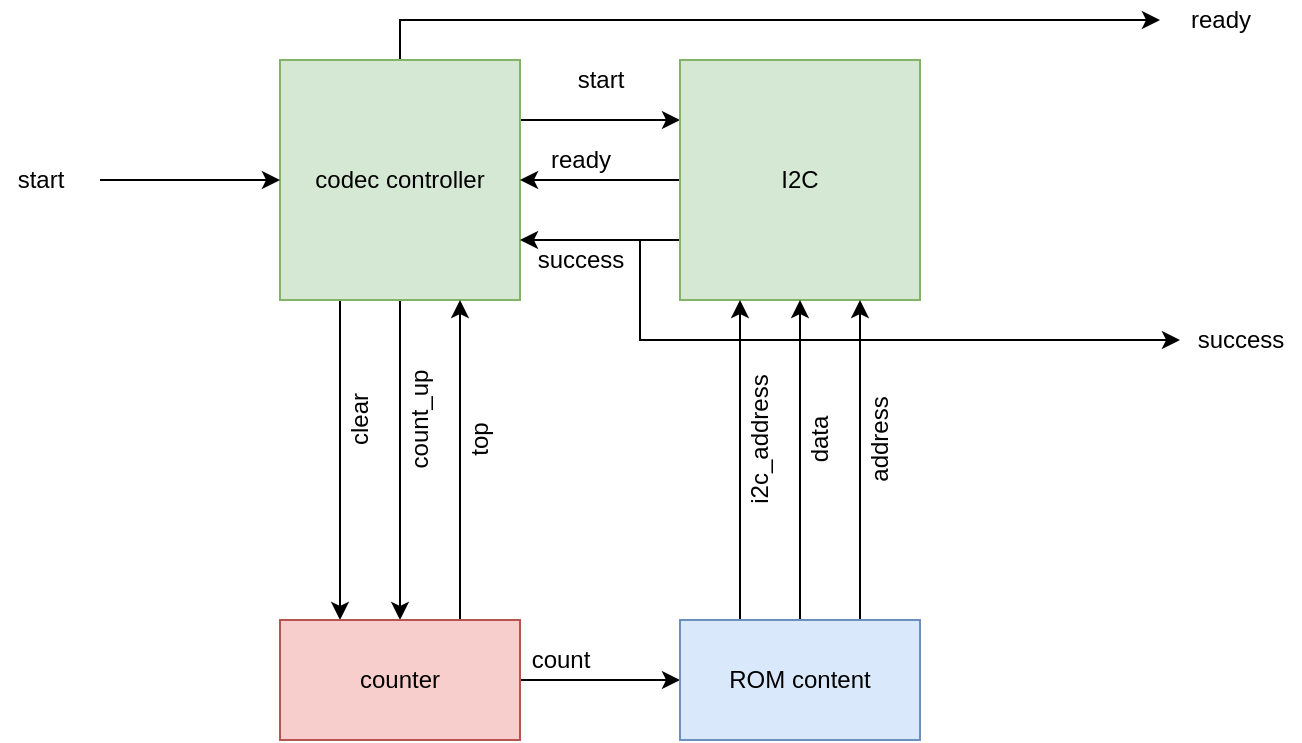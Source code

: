 <mxfile version="16.1.2" type="device"><diagram id="8pxJPjyK1bMgmETMtO_E" name="Page-1"><mxGraphModel dx="981" dy="597" grid="1" gridSize="10" guides="1" tooltips="1" connect="1" arrows="1" fold="1" page="1" pageScale="1" pageWidth="1169" pageHeight="1654" math="0" shadow="0"><root><mxCell id="0"/><mxCell id="1" parent="0"/><mxCell id="UncC0Qr2XCm44Ao4AYFt-6" style="edgeStyle=orthogonalEdgeStyle;rounded=0;orthogonalLoop=1;jettySize=auto;html=1;exitX=0.5;exitY=1;exitDx=0;exitDy=0;entryX=0.5;entryY=0;entryDx=0;entryDy=0;" edge="1" parent="1" source="UncC0Qr2XCm44Ao4AYFt-1" target="UncC0Qr2XCm44Ao4AYFt-3"><mxGeometry relative="1" as="geometry"/></mxCell><mxCell id="UncC0Qr2XCm44Ao4AYFt-7" style="edgeStyle=orthogonalEdgeStyle;rounded=0;orthogonalLoop=1;jettySize=auto;html=1;exitX=1;exitY=0.25;exitDx=0;exitDy=0;entryX=0;entryY=0.25;entryDx=0;entryDy=0;" edge="1" parent="1" source="UncC0Qr2XCm44Ao4AYFt-1" target="UncC0Qr2XCm44Ao4AYFt-2"><mxGeometry relative="1" as="geometry"/></mxCell><mxCell id="UncC0Qr2XCm44Ao4AYFt-21" style="edgeStyle=orthogonalEdgeStyle;rounded=0;orthogonalLoop=1;jettySize=auto;html=1;exitX=0.25;exitY=1;exitDx=0;exitDy=0;entryX=0.25;entryY=0;entryDx=0;entryDy=0;" edge="1" parent="1" source="UncC0Qr2XCm44Ao4AYFt-1" target="UncC0Qr2XCm44Ao4AYFt-3"><mxGeometry relative="1" as="geometry"/></mxCell><mxCell id="UncC0Qr2XCm44Ao4AYFt-27" style="edgeStyle=orthogonalEdgeStyle;rounded=0;orthogonalLoop=1;jettySize=auto;html=1;exitX=0.5;exitY=0;exitDx=0;exitDy=0;" edge="1" parent="1" source="UncC0Qr2XCm44Ao4AYFt-1"><mxGeometry relative="1" as="geometry"><mxPoint x="920" y="100" as="targetPoint"/><Array as="points"><mxPoint x="540" y="100"/></Array></mxGeometry></mxCell><mxCell id="UncC0Qr2XCm44Ao4AYFt-1" value="codec controller" style="whiteSpace=wrap;html=1;aspect=fixed;fillColor=#d5e8d4;strokeColor=#82b366;" vertex="1" parent="1"><mxGeometry x="480" y="120" width="120" height="120" as="geometry"/></mxCell><mxCell id="UncC0Qr2XCm44Ao4AYFt-8" style="edgeStyle=orthogonalEdgeStyle;rounded=0;orthogonalLoop=1;jettySize=auto;html=1;exitX=0;exitY=0.5;exitDx=0;exitDy=0;entryX=1;entryY=0.5;entryDx=0;entryDy=0;" edge="1" parent="1" source="UncC0Qr2XCm44Ao4AYFt-2" target="UncC0Qr2XCm44Ao4AYFt-1"><mxGeometry relative="1" as="geometry"/></mxCell><mxCell id="UncC0Qr2XCm44Ao4AYFt-9" style="edgeStyle=orthogonalEdgeStyle;rounded=0;orthogonalLoop=1;jettySize=auto;html=1;exitX=0;exitY=0.75;exitDx=0;exitDy=0;entryX=1;entryY=0.75;entryDx=0;entryDy=0;" edge="1" parent="1" source="UncC0Qr2XCm44Ao4AYFt-2" target="UncC0Qr2XCm44Ao4AYFt-1"><mxGeometry relative="1" as="geometry"/></mxCell><mxCell id="UncC0Qr2XCm44Ao4AYFt-33" style="edgeStyle=orthogonalEdgeStyle;rounded=0;orthogonalLoop=1;jettySize=auto;html=1;exitX=0;exitY=0.75;exitDx=0;exitDy=0;" edge="1" parent="1" source="UncC0Qr2XCm44Ao4AYFt-2"><mxGeometry relative="1" as="geometry"><mxPoint x="930" y="260" as="targetPoint"/><Array as="points"><mxPoint x="660" y="210"/><mxPoint x="660" y="260"/></Array></mxGeometry></mxCell><mxCell id="UncC0Qr2XCm44Ao4AYFt-2" value="I2C&lt;br&gt;" style="whiteSpace=wrap;html=1;aspect=fixed;fillColor=#d5e8d4;strokeColor=#82b366;" vertex="1" parent="1"><mxGeometry x="680" y="120" width="120" height="120" as="geometry"/></mxCell><mxCell id="UncC0Qr2XCm44Ao4AYFt-17" style="edgeStyle=orthogonalEdgeStyle;rounded=0;orthogonalLoop=1;jettySize=auto;html=1;exitX=1;exitY=0.5;exitDx=0;exitDy=0;entryX=0;entryY=0.5;entryDx=0;entryDy=0;" edge="1" parent="1" source="UncC0Qr2XCm44Ao4AYFt-3" target="UncC0Qr2XCm44Ao4AYFt-4"><mxGeometry relative="1" as="geometry"/></mxCell><mxCell id="UncC0Qr2XCm44Ao4AYFt-25" style="edgeStyle=orthogonalEdgeStyle;rounded=0;orthogonalLoop=1;jettySize=auto;html=1;exitX=0.75;exitY=0;exitDx=0;exitDy=0;entryX=0.75;entryY=1;entryDx=0;entryDy=0;" edge="1" parent="1" source="UncC0Qr2XCm44Ao4AYFt-3" target="UncC0Qr2XCm44Ao4AYFt-1"><mxGeometry relative="1" as="geometry"/></mxCell><mxCell id="UncC0Qr2XCm44Ao4AYFt-3" value="counter" style="rounded=0;whiteSpace=wrap;html=1;fillColor=#f8cecc;strokeColor=#b85450;" vertex="1" parent="1"><mxGeometry x="480" y="400" width="120" height="60" as="geometry"/></mxCell><mxCell id="UncC0Qr2XCm44Ao4AYFt-13" style="edgeStyle=orthogonalEdgeStyle;rounded=0;orthogonalLoop=1;jettySize=auto;html=1;exitX=0.5;exitY=0;exitDx=0;exitDy=0;entryX=0.5;entryY=1;entryDx=0;entryDy=0;" edge="1" parent="1" source="UncC0Qr2XCm44Ao4AYFt-4" target="UncC0Qr2XCm44Ao4AYFt-2"><mxGeometry relative="1" as="geometry"/></mxCell><mxCell id="UncC0Qr2XCm44Ao4AYFt-14" style="edgeStyle=orthogonalEdgeStyle;rounded=0;orthogonalLoop=1;jettySize=auto;html=1;exitX=0.75;exitY=0;exitDx=0;exitDy=0;entryX=0.75;entryY=1;entryDx=0;entryDy=0;" edge="1" parent="1" source="UncC0Qr2XCm44Ao4AYFt-4" target="UncC0Qr2XCm44Ao4AYFt-2"><mxGeometry relative="1" as="geometry"/></mxCell><mxCell id="UncC0Qr2XCm44Ao4AYFt-18" style="edgeStyle=orthogonalEdgeStyle;rounded=0;orthogonalLoop=1;jettySize=auto;html=1;exitX=0.25;exitY=0;exitDx=0;exitDy=0;entryX=0.25;entryY=1;entryDx=0;entryDy=0;" edge="1" parent="1" source="UncC0Qr2XCm44Ao4AYFt-4" target="UncC0Qr2XCm44Ao4AYFt-2"><mxGeometry relative="1" as="geometry"/></mxCell><mxCell id="UncC0Qr2XCm44Ao4AYFt-4" value="ROM content" style="rounded=0;whiteSpace=wrap;html=1;fillColor=#dae8fc;strokeColor=#6c8ebf;" vertex="1" parent="1"><mxGeometry x="680" y="400" width="120" height="60" as="geometry"/></mxCell><mxCell id="UncC0Qr2XCm44Ao4AYFt-10" value="success" style="text;html=1;align=center;verticalAlign=middle;resizable=0;points=[];autosize=1;strokeColor=none;fillColor=none;" vertex="1" parent="1"><mxGeometry x="600" y="210" width="60" height="20" as="geometry"/></mxCell><mxCell id="UncC0Qr2XCm44Ao4AYFt-11" value="ready" style="text;html=1;align=center;verticalAlign=middle;resizable=0;points=[];autosize=1;strokeColor=none;fillColor=none;" vertex="1" parent="1"><mxGeometry x="605" y="160" width="50" height="20" as="geometry"/></mxCell><mxCell id="UncC0Qr2XCm44Ao4AYFt-12" value="start" style="text;html=1;align=center;verticalAlign=middle;resizable=0;points=[];autosize=1;strokeColor=none;fillColor=none;" vertex="1" parent="1"><mxGeometry x="620" y="120" width="40" height="20" as="geometry"/></mxCell><mxCell id="UncC0Qr2XCm44Ao4AYFt-15" value="address" style="text;html=1;align=center;verticalAlign=middle;resizable=0;points=[];autosize=1;strokeColor=none;fillColor=none;rotation=-90;" vertex="1" parent="1"><mxGeometry x="750" y="300" width="60" height="20" as="geometry"/></mxCell><mxCell id="UncC0Qr2XCm44Ao4AYFt-16" value="data" style="text;html=1;align=center;verticalAlign=middle;resizable=0;points=[];autosize=1;strokeColor=none;fillColor=none;rotation=-90;" vertex="1" parent="1"><mxGeometry x="730" y="300" width="40" height="20" as="geometry"/></mxCell><mxCell id="UncC0Qr2XCm44Ao4AYFt-19" value="i2c_address" style="text;html=1;align=center;verticalAlign=middle;resizable=0;points=[];autosize=1;strokeColor=none;fillColor=none;rotation=-90;" vertex="1" parent="1"><mxGeometry x="680" y="300" width="80" height="20" as="geometry"/></mxCell><mxCell id="UncC0Qr2XCm44Ao4AYFt-20" value="count_up" style="text;html=1;align=center;verticalAlign=middle;resizable=0;points=[];autosize=1;strokeColor=none;fillColor=none;rotation=-90;" vertex="1" parent="1"><mxGeometry x="520" y="290" width="60" height="20" as="geometry"/></mxCell><mxCell id="UncC0Qr2XCm44Ao4AYFt-22" value="clear" style="text;html=1;align=center;verticalAlign=middle;resizable=0;points=[];autosize=1;strokeColor=none;fillColor=none;rotation=-90;" vertex="1" parent="1"><mxGeometry x="500" y="290" width="40" height="20" as="geometry"/></mxCell><mxCell id="UncC0Qr2XCm44Ao4AYFt-23" value="count" style="text;html=1;align=center;verticalAlign=middle;resizable=0;points=[];autosize=1;strokeColor=none;fillColor=none;" vertex="1" parent="1"><mxGeometry x="600" y="410" width="40" height="20" as="geometry"/></mxCell><mxCell id="UncC0Qr2XCm44Ao4AYFt-26" value="top" style="text;html=1;align=center;verticalAlign=middle;resizable=0;points=[];autosize=1;strokeColor=none;fillColor=none;rotation=-90;" vertex="1" parent="1"><mxGeometry x="565" y="300" width="30" height="20" as="geometry"/></mxCell><mxCell id="UncC0Qr2XCm44Ao4AYFt-28" value="ready" style="text;html=1;align=center;verticalAlign=middle;resizable=0;points=[];autosize=1;strokeColor=none;fillColor=none;" vertex="1" parent="1"><mxGeometry x="925" y="90" width="50" height="20" as="geometry"/></mxCell><mxCell id="UncC0Qr2XCm44Ao4AYFt-29" value="" style="endArrow=classic;html=1;rounded=0;entryX=0;entryY=0.5;entryDx=0;entryDy=0;" edge="1" parent="1" target="UncC0Qr2XCm44Ao4AYFt-1"><mxGeometry width="50" height="50" relative="1" as="geometry"><mxPoint x="390" y="180" as="sourcePoint"/><mxPoint x="420" y="130" as="targetPoint"/></mxGeometry></mxCell><mxCell id="UncC0Qr2XCm44Ao4AYFt-32" value="start" style="text;html=1;align=center;verticalAlign=middle;resizable=0;points=[];autosize=1;strokeColor=none;fillColor=none;" vertex="1" parent="1"><mxGeometry x="340" y="170" width="40" height="20" as="geometry"/></mxCell><mxCell id="UncC0Qr2XCm44Ao4AYFt-34" value="success" style="text;html=1;align=center;verticalAlign=middle;resizable=0;points=[];autosize=1;strokeColor=none;fillColor=none;" vertex="1" parent="1"><mxGeometry x="930" y="250" width="60" height="20" as="geometry"/></mxCell></root></mxGraphModel></diagram></mxfile>